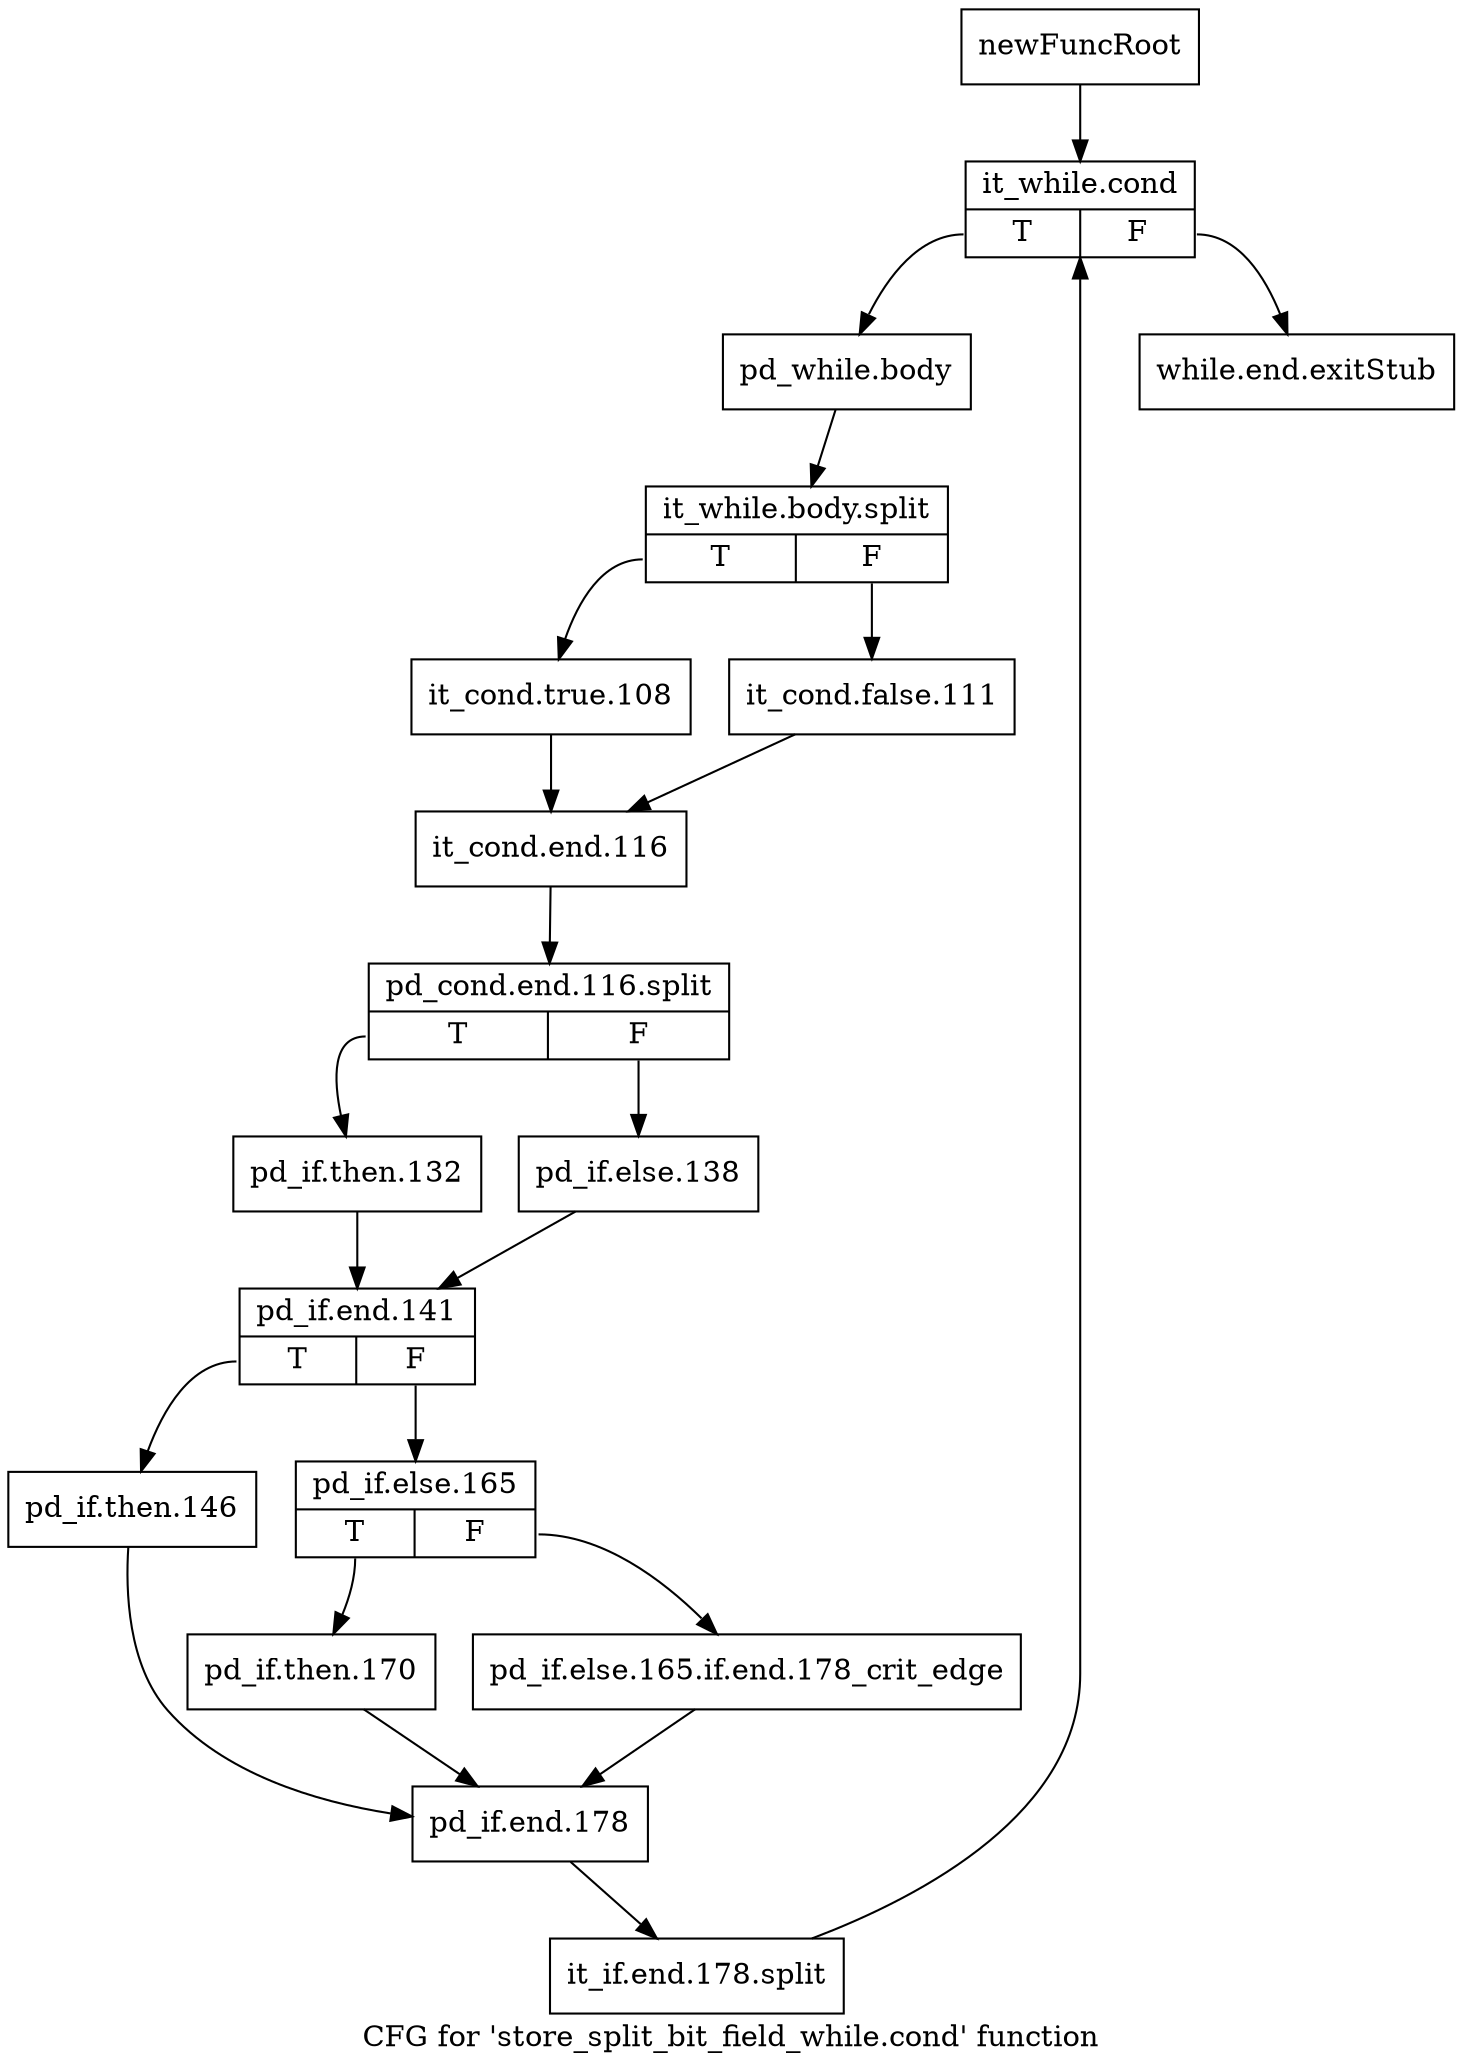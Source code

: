 digraph "CFG for 'store_split_bit_field_while.cond' function" {
	label="CFG for 'store_split_bit_field_while.cond' function";

	Node0xad39990 [shape=record,label="{newFuncRoot}"];
	Node0xad39990 -> Node0xad39a30;
	Node0xad399e0 [shape=record,label="{while.end.exitStub}"];
	Node0xad39a30 [shape=record,label="{it_while.cond|{<s0>T|<s1>F}}"];
	Node0xad39a30:s0 -> Node0xad39a80;
	Node0xad39a30:s1 -> Node0xad399e0;
	Node0xad39a80 [shape=record,label="{pd_while.body}"];
	Node0xad39a80 -> Node0xdc356b0;
	Node0xdc356b0 [shape=record,label="{it_while.body.split|{<s0>T|<s1>F}}"];
	Node0xdc356b0:s0 -> Node0xad39b20;
	Node0xdc356b0:s1 -> Node0xad39ad0;
	Node0xad39ad0 [shape=record,label="{it_cond.false.111}"];
	Node0xad39ad0 -> Node0xad39b70;
	Node0xad39b20 [shape=record,label="{it_cond.true.108}"];
	Node0xad39b20 -> Node0xad39b70;
	Node0xad39b70 [shape=record,label="{it_cond.end.116}"];
	Node0xad39b70 -> Node0xdc22760;
	Node0xdc22760 [shape=record,label="{pd_cond.end.116.split|{<s0>T|<s1>F}}"];
	Node0xdc22760:s0 -> Node0xad39c10;
	Node0xdc22760:s1 -> Node0xad39bc0;
	Node0xad39bc0 [shape=record,label="{pd_if.else.138}"];
	Node0xad39bc0 -> Node0xad39c60;
	Node0xad39c10 [shape=record,label="{pd_if.then.132}"];
	Node0xad39c10 -> Node0xad39c60;
	Node0xad39c60 [shape=record,label="{pd_if.end.141|{<s0>T|<s1>F}}"];
	Node0xad39c60:s0 -> Node0xad3ae30;
	Node0xad39c60:s1 -> Node0xad39cb0;
	Node0xad39cb0 [shape=record,label="{pd_if.else.165|{<s0>T|<s1>F}}"];
	Node0xad39cb0:s0 -> Node0xad3ade0;
	Node0xad39cb0:s1 -> Node0xad3ad90;
	Node0xad3ad90 [shape=record,label="{pd_if.else.165.if.end.178_crit_edge}"];
	Node0xad3ad90 -> Node0xad3ae80;
	Node0xad3ade0 [shape=record,label="{pd_if.then.170}"];
	Node0xad3ade0 -> Node0xad3ae80;
	Node0xad3ae30 [shape=record,label="{pd_if.then.146}"];
	Node0xad3ae30 -> Node0xad3ae80;
	Node0xad3ae80 [shape=record,label="{pd_if.end.178}"];
	Node0xad3ae80 -> Node0xdc22690;
	Node0xdc22690 [shape=record,label="{it_if.end.178.split}"];
	Node0xdc22690 -> Node0xad39a30;
}
